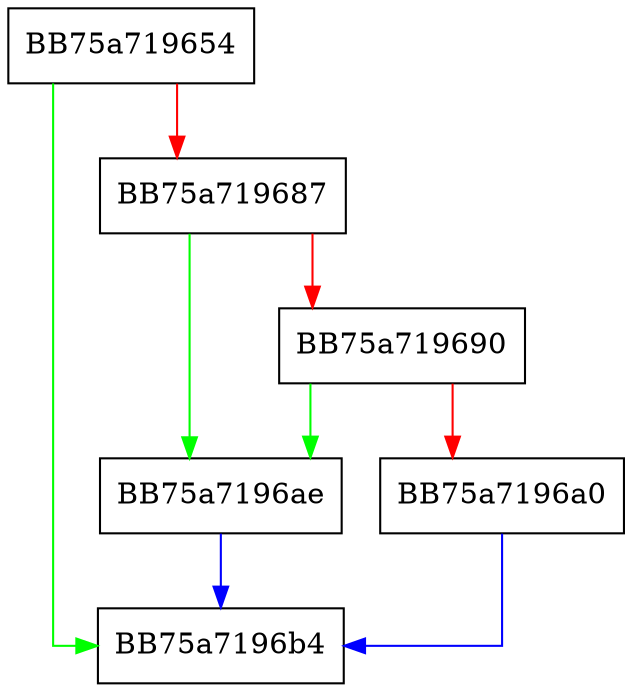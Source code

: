 digraph vfoCreateWithSize {
  node [shape="box"];
  graph [splines=ortho];
  BB75a719654 -> BB75a7196b4 [color="green"];
  BB75a719654 -> BB75a719687 [color="red"];
  BB75a719687 -> BB75a7196ae [color="green"];
  BB75a719687 -> BB75a719690 [color="red"];
  BB75a719690 -> BB75a7196ae [color="green"];
  BB75a719690 -> BB75a7196a0 [color="red"];
  BB75a7196a0 -> BB75a7196b4 [color="blue"];
  BB75a7196ae -> BB75a7196b4 [color="blue"];
}